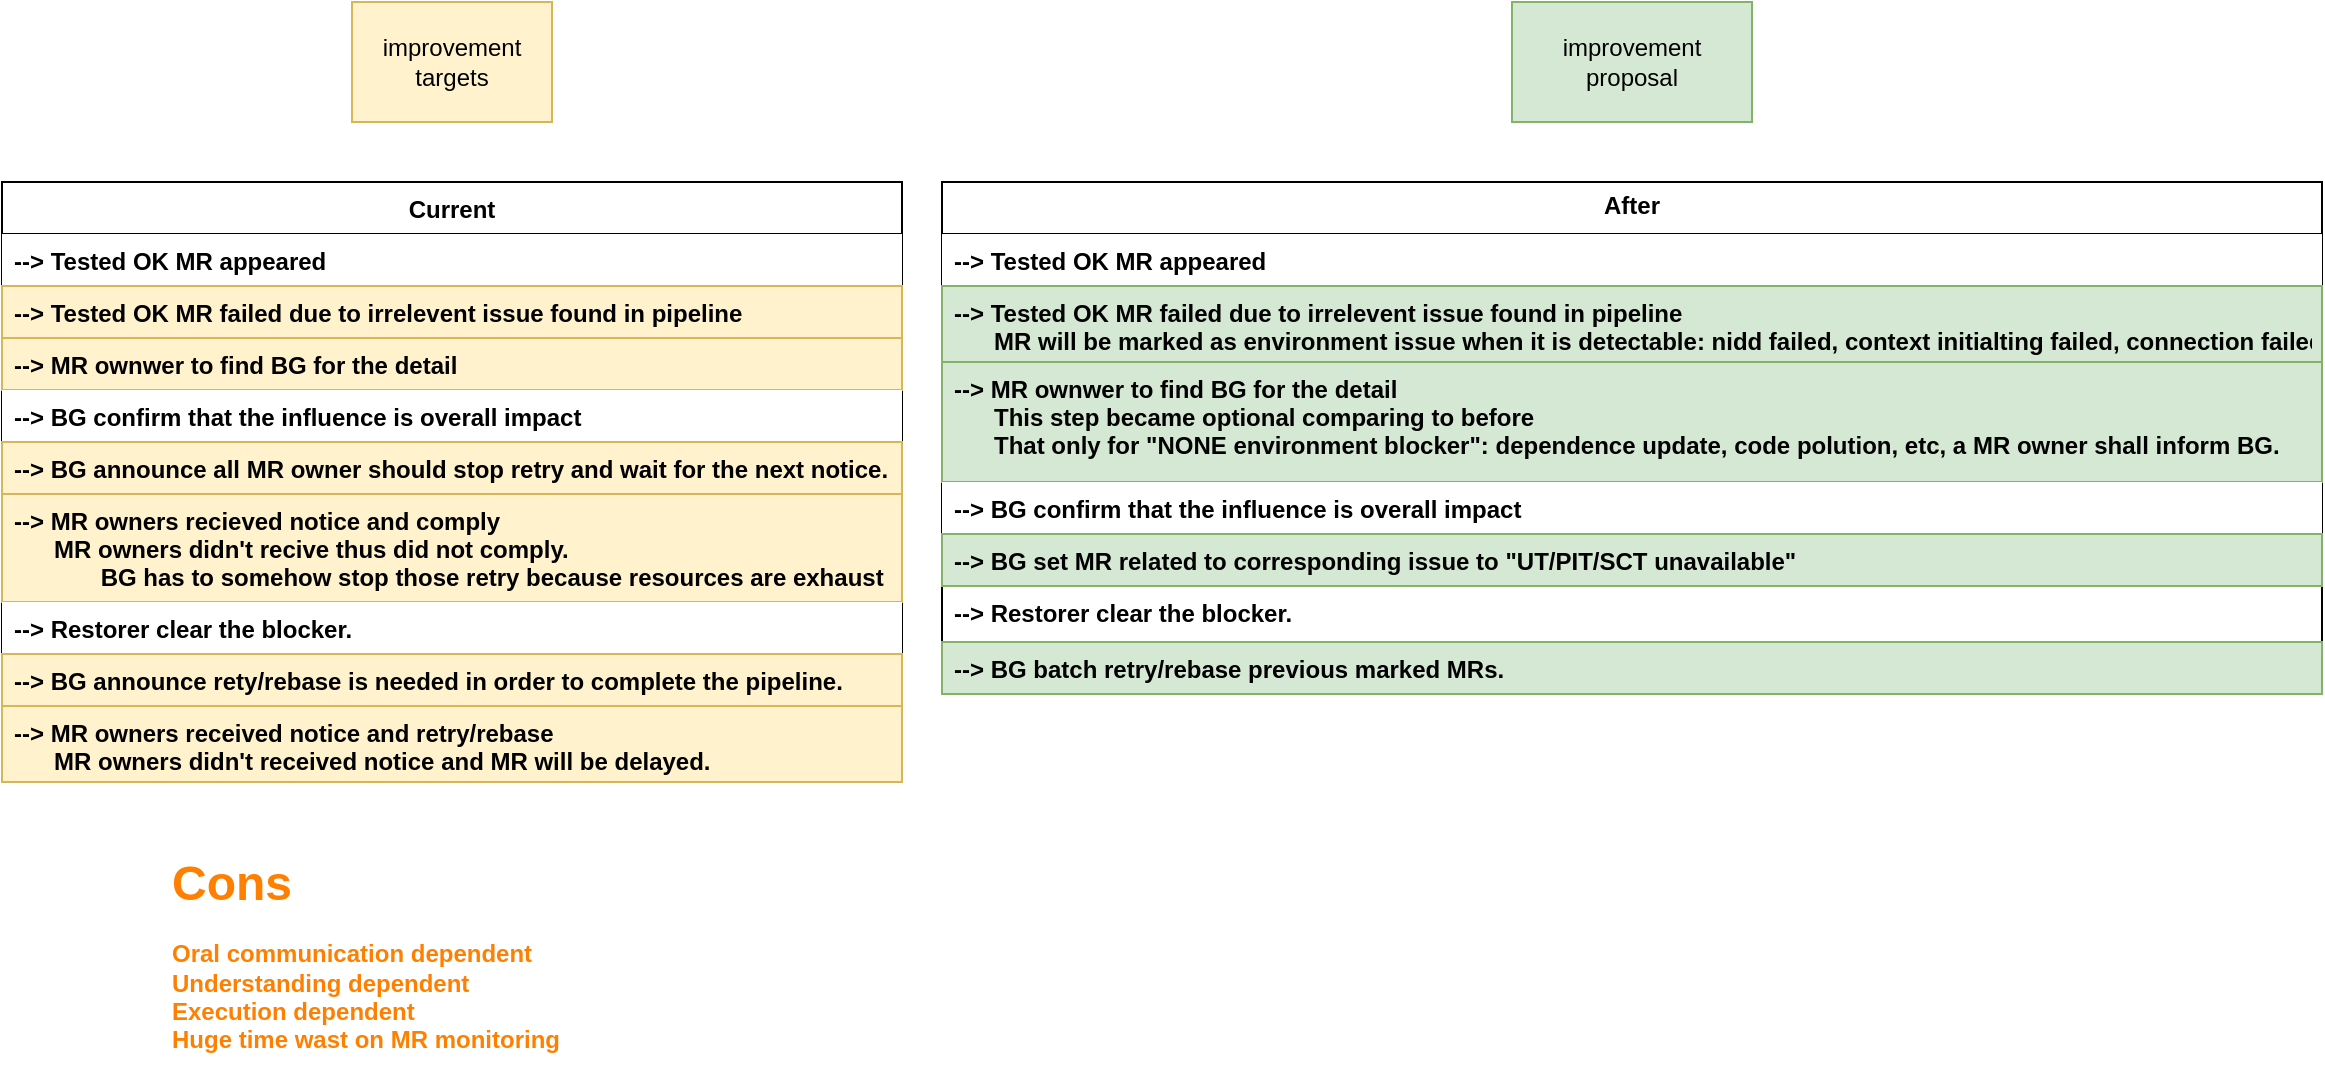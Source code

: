 <mxfile version="10.6.7" type="github"><diagram id="49tZhJWGVELUk_OpWY7U" name="Page-1"><mxGraphModel dx="1104" dy="591" grid="1" gridSize="10" guides="1" tooltips="1" connect="1" arrows="1" fold="1" page="1" pageScale="1" pageWidth="827" pageHeight="1169" math="0" shadow="0"><root><mxCell id="0"/><mxCell id="1" parent="0"/><mxCell id="7_V5XENbP3fPOTYN4D3x-16" value="Current" style="swimlane;fontStyle=1;childLayout=stackLayout;horizontal=1;startSize=26;fillColor=#ffffff;horizontalStack=0;resizeParent=1;resizeParentMax=0;resizeLast=0;collapsible=1;marginBottom=0;shadow=0;" vertex="1" parent="1"><mxGeometry x="10" y="240" width="450" height="300" as="geometry"/></mxCell><mxCell id="7_V5XENbP3fPOTYN4D3x-17" value="--&gt; Tested OK MR appeared" style="text;strokeColor=none;fillColor=#ffffff;align=left;verticalAlign=top;spacingLeft=4;spacingRight=4;overflow=hidden;rotatable=0;points=[[0,0.5],[1,0.5]];portConstraint=eastwest;shadow=0;fontStyle=1" vertex="1" parent="7_V5XENbP3fPOTYN4D3x-16"><mxGeometry y="26" width="450" height="26" as="geometry"/></mxCell><mxCell id="7_V5XENbP3fPOTYN4D3x-18" value="--&gt; Tested OK MR failed due to irrelevent issue found in pipeline" style="text;strokeColor=#d6b656;fillColor=#fff2cc;align=left;verticalAlign=top;spacingLeft=4;spacingRight=4;overflow=hidden;rotatable=0;points=[[0,0.5],[1,0.5]];portConstraint=eastwest;shadow=0;fontStyle=1" vertex="1" parent="7_V5XENbP3fPOTYN4D3x-16"><mxGeometry y="52" width="450" height="26" as="geometry"/></mxCell><mxCell id="7_V5XENbP3fPOTYN4D3x-19" value="--&gt; MR ownwer to find BG for the detail" style="text;strokeColor=#d6b656;fillColor=#fff2cc;align=left;verticalAlign=top;spacingLeft=4;spacingRight=4;overflow=hidden;rotatable=0;points=[[0,0.5],[1,0.5]];portConstraint=eastwest;shadow=0;fontStyle=1" vertex="1" parent="7_V5XENbP3fPOTYN4D3x-16"><mxGeometry y="78" width="450" height="26" as="geometry"/></mxCell><mxCell id="7_V5XENbP3fPOTYN4D3x-26" value="--&gt; BG confirm that the influence is overall impact" style="text;strokeColor=none;fillColor=#ffffff;align=left;verticalAlign=top;spacingLeft=4;spacingRight=4;overflow=hidden;rotatable=0;points=[[0,0.5],[1,0.5]];portConstraint=eastwest;shadow=0;fontStyle=1" vertex="1" parent="7_V5XENbP3fPOTYN4D3x-16"><mxGeometry y="104" width="450" height="26" as="geometry"/></mxCell><mxCell id="7_V5XENbP3fPOTYN4D3x-27" value="--&gt; BG announce all MR owner should stop retry and wait for the next notice." style="text;strokeColor=#d6b656;fillColor=#fff2cc;align=left;verticalAlign=top;spacingLeft=4;spacingRight=4;overflow=hidden;rotatable=0;points=[[0,0.5],[1,0.5]];portConstraint=eastwest;shadow=0;fontStyle=1" vertex="1" parent="7_V5XENbP3fPOTYN4D3x-16"><mxGeometry y="130" width="450" height="26" as="geometry"/></mxCell><mxCell id="7_V5XENbP3fPOTYN4D3x-28" value="--&gt; MR owners recieved notice and comply&#10;      MR owners didn't recive thus did not comply.&#10;             BG has to somehow stop those retry because resources are exhaust" style="text;strokeColor=#d6b656;fillColor=#fff2cc;align=left;verticalAlign=top;spacingLeft=4;spacingRight=4;overflow=hidden;rotatable=0;points=[[0,0.5],[1,0.5]];portConstraint=eastwest;shadow=0;fontStyle=1" vertex="1" parent="7_V5XENbP3fPOTYN4D3x-16"><mxGeometry y="156" width="450" height="54" as="geometry"/></mxCell><mxCell id="7_V5XENbP3fPOTYN4D3x-29" value="--&gt; Restorer clear the blocker." style="text;strokeColor=none;fillColor=#ffffff;align=left;verticalAlign=top;spacingLeft=4;spacingRight=4;overflow=hidden;rotatable=0;points=[[0,0.5],[1,0.5]];portConstraint=eastwest;shadow=0;fontStyle=1" vertex="1" parent="7_V5XENbP3fPOTYN4D3x-16"><mxGeometry y="210" width="450" height="26" as="geometry"/></mxCell><mxCell id="7_V5XENbP3fPOTYN4D3x-30" value="--&gt; BG announce rety/rebase is needed in order to complete the pipeline." style="text;strokeColor=#d6b656;fillColor=#fff2cc;align=left;verticalAlign=top;spacingLeft=4;spacingRight=4;overflow=hidden;rotatable=0;points=[[0,0.5],[1,0.5]];portConstraint=eastwest;shadow=0;fontStyle=1" vertex="1" parent="7_V5XENbP3fPOTYN4D3x-16"><mxGeometry y="236" width="450" height="26" as="geometry"/></mxCell><mxCell id="7_V5XENbP3fPOTYN4D3x-31" value="--&gt; MR owners received notice and retry/rebase&#10;      MR owners didn't received notice and MR will be delayed." style="text;strokeColor=#d6b656;fillColor=#fff2cc;align=left;verticalAlign=top;spacingLeft=4;spacingRight=4;overflow=hidden;rotatable=0;points=[[0,0.5],[1,0.5]];portConstraint=eastwest;shadow=0;fontStyle=1" vertex="1" parent="7_V5XENbP3fPOTYN4D3x-16"><mxGeometry y="262" width="450" height="38" as="geometry"/></mxCell><mxCell id="7_V5XENbP3fPOTYN4D3x-47" value="After&#10;" style="swimlane;fontStyle=1;childLayout=stackLayout;horizontal=1;startSize=26;horizontalStack=0;resizeParent=1;resizeParentMax=0;resizeLast=0;collapsible=1;marginBottom=0;shadow=0;spacing=0;verticalAlign=top;" vertex="1" parent="1"><mxGeometry x="480" y="240" width="690" height="256" as="geometry"/></mxCell><mxCell id="7_V5XENbP3fPOTYN4D3x-48" value="--&gt; Tested OK MR appeared" style="text;strokeColor=none;fillColor=#ffffff;align=left;verticalAlign=top;spacingLeft=4;spacingRight=4;overflow=hidden;rotatable=0;points=[[0,0.5],[1,0.5]];portConstraint=eastwest;shadow=0;fontStyle=1" vertex="1" parent="7_V5XENbP3fPOTYN4D3x-47"><mxGeometry y="26" width="690" height="26" as="geometry"/></mxCell><mxCell id="7_V5XENbP3fPOTYN4D3x-49" value="--&gt; Tested OK MR failed due to irrelevent issue found in pipeline&#10;      MR will be marked as environment issue when it is detectable: nidd failed, context initialting failed, connection failed and etc." style="text;strokeColor=#82b366;fillColor=#d5e8d4;align=left;verticalAlign=top;spacingLeft=4;spacingRight=4;overflow=hidden;rotatable=0;points=[[0,0.5],[1,0.5]];portConstraint=eastwest;shadow=0;fontStyle=1" vertex="1" parent="7_V5XENbP3fPOTYN4D3x-47"><mxGeometry y="52" width="690" height="38" as="geometry"/></mxCell><mxCell id="7_V5XENbP3fPOTYN4D3x-50" value="--&gt; MR ownwer to find BG for the detail&#10;      This step became optional comparing to before&#10;      That only for &quot;NONE environment blocker&quot;: dependence update, code polution, etc, a MR owner shall inform BG." style="text;strokeColor=#82b366;fillColor=#d5e8d4;align=left;verticalAlign=top;spacingLeft=4;spacingRight=4;overflow=hidden;rotatable=0;points=[[0,0.5],[1,0.5]];portConstraint=eastwest;shadow=0;fontStyle=1" vertex="1" parent="7_V5XENbP3fPOTYN4D3x-47"><mxGeometry y="90" width="690" height="60" as="geometry"/></mxCell><mxCell id="7_V5XENbP3fPOTYN4D3x-51" value="--&gt; BG confirm that the influence is overall impact" style="text;strokeColor=none;fillColor=#ffffff;align=left;verticalAlign=top;spacingLeft=4;spacingRight=4;overflow=hidden;rotatable=0;points=[[0,0.5],[1,0.5]];portConstraint=eastwest;shadow=0;fontStyle=1" vertex="1" parent="7_V5XENbP3fPOTYN4D3x-47"><mxGeometry y="150" width="690" height="26" as="geometry"/></mxCell><mxCell id="7_V5XENbP3fPOTYN4D3x-52" value="--&gt; BG set MR related to corresponding issue to &quot;UT/PIT/SCT unavailable&quot;" style="text;strokeColor=#82b366;fillColor=#d5e8d4;align=left;verticalAlign=top;spacingLeft=4;spacingRight=4;overflow=hidden;rotatable=0;points=[[0,0.5],[1,0.5]];portConstraint=eastwest;shadow=0;fontStyle=1" vertex="1" parent="7_V5XENbP3fPOTYN4D3x-47"><mxGeometry y="176" width="690" height="26" as="geometry"/></mxCell><mxCell id="7_V5XENbP3fPOTYN4D3x-53" value="--&gt; Restorer clear the blocker." style="text;align=left;verticalAlign=top;spacingLeft=4;spacingRight=4;overflow=hidden;rotatable=0;points=[[0,0.5],[1,0.5]];portConstraint=eastwest;shadow=0;fontStyle=1" vertex="1" parent="7_V5XENbP3fPOTYN4D3x-47"><mxGeometry y="202" width="690" height="28" as="geometry"/></mxCell><mxCell id="7_V5XENbP3fPOTYN4D3x-54" value="--&gt; BG batch retry/rebase previous marked MRs." style="text;strokeColor=#82b366;fillColor=#d5e8d4;align=left;verticalAlign=top;spacingLeft=4;spacingRight=4;overflow=hidden;rotatable=0;points=[[0,0.5],[1,0.5]];portConstraint=eastwest;shadow=0;fontStyle=1" vertex="1" parent="7_V5XENbP3fPOTYN4D3x-47"><mxGeometry y="230" width="690" height="26" as="geometry"/></mxCell><mxCell id="7_V5XENbP3fPOTYN4D3x-58" value="improvement targets" style="rounded=0;whiteSpace=wrap;html=1;shadow=0;fillColor=#fff2cc;strokeColor=#d6b656;" vertex="1" parent="1"><mxGeometry x="185" y="150" width="100" height="60" as="geometry"/></mxCell><mxCell id="7_V5XENbP3fPOTYN4D3x-59" value="improvement proposal" style="rounded=0;whiteSpace=wrap;html=1;shadow=0;fillColor=#d5e8d4;strokeColor=#82b366;" vertex="1" parent="1"><mxGeometry x="765" y="150" width="120" height="60" as="geometry"/></mxCell><mxCell id="7_V5XENbP3fPOTYN4D3x-62" value="&lt;h1 style=&quot;line-height: 100%&quot;&gt;Cons&lt;/h1&gt;&lt;p&gt;&lt;b&gt;&lt;span&gt;Oral communication&amp;nbsp;&lt;/span&gt;&lt;span&gt;dependent&lt;br&gt;&lt;/span&gt;&lt;span&gt;Understanding dependent&lt;/span&gt;&lt;br&gt;&lt;span&gt;Execution dependent&lt;br&gt;Huge time wast on MR monitoring&lt;/span&gt;&lt;/b&gt;&lt;br&gt;&lt;/p&gt;" style="text;html=1;strokeColor=none;fillColor=none;spacing=5;spacingTop=-17;whiteSpace=wrap;overflow=hidden;rounded=0;shadow=0;fontColor=#FF8000;align=left;" vertex="1" parent="1"><mxGeometry x="90" y="570" width="290" height="120" as="geometry"/></mxCell></root></mxGraphModel></diagram></mxfile>